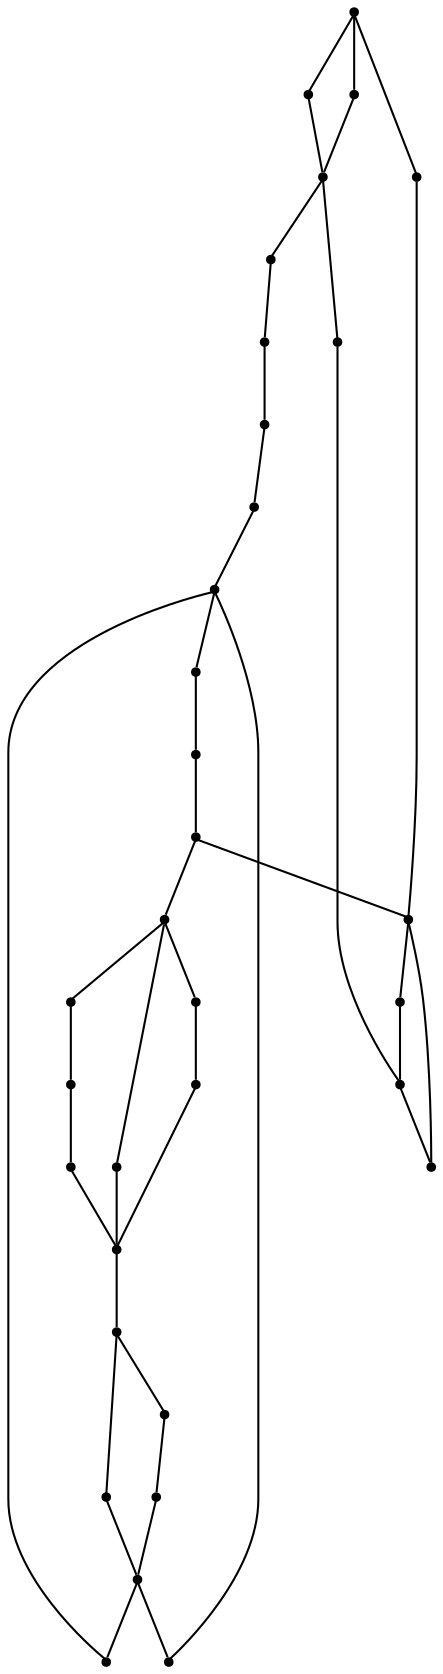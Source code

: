 graph {
  node [shape=point,comment="{\"directed\":false,\"doi\":\"10.1007/978-3-030-68766-3_34\",\"figure\":\"1 (2)\"}"]

  v0 [pos="528.9894714979416,822.6943160722604"]
  v1 [pos="404.28628913900104,295.12000053958707"]
  v2 [pos="624.9130924054662,410.2254692047625"]
  v3 [pos="624.9130924054662,448.59781111091286"]
  v4 [pos="624.9130924054662,486.9658290576533"]
  v5 [pos="557.7680155346748,506.14793040187215"]
  v6 [pos="605.7256371014212,678.8107514518726"]
  v7 [pos="557.7680155346748,717.1787693986132"]
  v8 [pos="605.7256371014212,640.4384095457224"]
  v9 [pos="576.9502247942596,774.729143040126"]
  v10 [pos="567.3570217466831,448.59781111091286"]
  v11 [pos="557.7680155346748,602.0703915989818"]
  v12 [pos="519.3962684503651,659.6245804987975"]
  v13 [pos="519.3962684503651,755.5470416959072"]
  v14 [pos="548.1748124870983,391.0424617366966"]
  v15 [pos="519.3962684503651,429.4116401578376"]
  v16 [pos="519.3962684503651,467.7796581045782"]
  v17 [pos="442.6580282747584,793.9150596426477"]
  v18 [pos="423.47266343994517,448.59781111091274"]
  v19 [pos="423.47266343994517,506.14793040187215"]
  v20 [pos="385.1030068248674,458.1865726280405"]
  v21 [pos="404.28628913900104,333.48917896072794"]
  v22 [pos="404.286289139001,371.8573240827452"]
  v23 [pos="365.9166325239233,410.2254692047625"]
  v24 [pos="385.1030068248674,525.3341013549473"]
  v25 [pos="375.5098037772909,745.9539562193696"]
  v26 [pos="337.141188422553,506.14793040187215"]
  v27 [pos="327.5480171691853,544.5159483486127"]
  v28 [pos="337.141188422553,678.8107514518726"]
  v29 [pos="327.5480171691853,429.4116401578376"]
  v30 [pos="327.54801716918536,621.256562552057"]
  v31 [pos="308.3626523343721,448.59781111091286"]
  v32 [pos="289.1804430747872,506.14793040187215"]

  v0 -- v1 [id="-1",pos="528.9894714979416,822.6943160722604 740.0178415694746,832.287401548798 749.6110446170511,688.4079383310857 749.6110446170511,561.3100795211146 749.6110446170511,434.21225250496275 740.0178415694746,323.9001630930467 404.28628913900104,295.12000053958707"]
  v32 -- v27 [id="-2",pos="289.1804430747872,506.14793040187215 327.5480171691853,544.5159483486127 327.5480171691853,544.5159483486127 327.5480171691853,544.5159483486127"]
  v31 -- v26 [id="-3",pos="308.3626523343721,448.59781111091286 337.141188422553,506.14793040187215 337.141188422553,506.14793040187215 337.141188422553,506.14793040187215"]
  v31 -- v32 [id="-4",pos="308.3626523343721,448.59781111091286 289.1804430747872,506.14793040187215 289.1804430747872,506.14793040187215 289.1804430747872,506.14793040187215"]
  v30 -- v28 [id="-5",pos="327.54801716918536,621.256562552057 337.141188422553,678.8107514518726 337.141188422553,678.8107514518726 337.141188422553,678.8107514518726"]
  v27 -- v30 [id="-6",pos="327.5480171691853,544.5159483486127 327.54801716918536,621.256562552057 327.54801716918536,621.256562552057 327.54801716918536,621.256562552057"]
  v27 -- v24 [id="-7",pos="327.5480171691853,544.5159483486127 385.1030068248674,525.3341013549473 385.1030068248674,525.3341013549473 385.1030068248674,525.3341013549473"]
  v29 -- v23 [id="-8",pos="327.5480171691853,429.4116401578376 365.9166325239233,410.2254692047625 365.9166325239233,410.2254692047625 365.9166325239233,410.2254692047625"]
  v28 -- v25 [id="-9",pos="337.141188422553,678.8107514518726 375.5098037772909,745.9539562193696 375.5098037772909,745.9539562193696 375.5098037772909,745.9539562193696"]
  v26 -- v27 [id="-10",pos="337.141188422553,506.14793040187215 327.5480171691853,544.5159483486127 327.5480171691853,544.5159483486127 327.5480171691853,544.5159483486127"]
  v23 -- v18 [id="-11",pos="365.9166325239233,410.2254692047625 423.47266343994517,448.59781111091274 423.47266343994517,448.59781111091274 423.47266343994517,448.59781111091274"]
  v25 -- v17 [id="-12",pos="375.5098037772909,745.9539562193696 442.6580282747584,793.9150596426477 442.6580282747584,793.9150596426477 442.6580282747584,793.9150596426477"]
  v24 -- v19 [id="-13",pos="385.1030068248674,525.3341013549473 423.47266343994517,506.14793040187215 423.47266343994517,506.14793040187215 423.47266343994517,506.14793040187215"]
  v20 -- v23 [id="-14",pos="385.1030068248674,458.1865726280405 365.9166325239233,410.2254692047625 365.9166325239233,410.2254692047625 365.9166325239233,410.2254692047625"]
  v22 -- v14 [id="-15",pos="404.286289139001,371.8573240827452 548.1748124870983,391.0424617366966 548.1748124870983,391.0424617366966 548.1748124870983,391.0424617366966"]
  v22 -- v23 [id="-16",pos="404.286289139001,371.8573240827452 365.9166325239233,410.2254692047625 365.9166325239233,410.2254692047625 365.9166325239233,410.2254692047625"]
  v21 -- v22 [id="-17",pos="404.28628913900104,333.48917896072794 404.286289139001,371.8573240827452 404.286289139001,371.8573240827452 404.286289139001,371.8573240827452"]
  v1 -- v21 [id="-18",pos="404.28628913900104,295.12000053958707 404.28628913900104,333.48917896072794 404.28628913900104,333.48917896072794 404.28628913900104,333.48917896072794"]
  v19 -- v20 [id="-19",pos="423.47266343994517,506.14793040187215 385.1030068248674,458.1865726280405 385.1030068248674,458.1865726280405 385.1030068248674,458.1865726280405"]
  v18 -- v19 [id="-20",pos="423.47266343994517,448.59781111091274 423.47266343994517,506.14793040187215 423.47266343994517,506.14793040187215 423.47266343994517,506.14793040187215"]
  v17 -- v0 [id="-21",pos="442.6580282747584,793.9150596426477 528.9894714979416,822.6943160722604 528.9894714979416,822.6943160722604 528.9894714979416,822.6943160722604"]
  v13 -- v0 [id="-22",pos="519.3962684503651,755.5470416959072 528.9894714979416,822.6943160722604 528.9894714979416,822.6943160722604 528.9894714979416,822.6943160722604"]
  v16 -- v5 [id="-23",pos="519.3962684503651,467.7796581045782 557.7680155346748,506.14793040187215 557.7680155346748,506.14793040187215 557.7680155346748,506.14793040187215"]
  v15 -- v16 [id="-24",pos="519.3962684503651,429.4116401578376 519.3962684503651,467.7796581045782 519.3962684503651,467.7796581045782 519.3962684503651,467.7796581045782"]
  v12 -- v7 [id="-25",pos="519.3962684503651,659.6245804987975 557.7680155346748,717.1787693986132 557.7680155346748,717.1787693986132 557.7680155346748,717.1787693986132"]
  v14 -- v10 [id="-26",pos="548.1748124870983,391.0424617366966 567.3570217466831,448.59781111091286 567.3570217466831,448.59781111091286 567.3570217466831,448.59781111091286"]
  v14 -- v15 [id="-27",pos="548.1748124870983,391.0424617366966 519.3962684503651,429.4116401578376 519.3962684503651,429.4116401578376 519.3962684503651,429.4116401578376"]
  v14 -- v2 [id="-28",pos="548.1748124870983,391.0424617366966 624.9130924054662,410.2254692047625 624.9130924054662,410.2254692047625 624.9130924054662,410.2254692047625"]
  v7 -- v9 [id="-29",pos="557.7680155346748,717.1787693986132 576.9502247942596,774.729143040126 576.9502247942596,774.729143040126 576.9502247942596,774.729143040126"]
  v7 -- v13 [id="-30",pos="557.7680155346748,717.1787693986132 519.3962684503651,755.5470416959072 519.3962684503651,755.5470416959072 519.3962684503651,755.5470416959072"]
  v11 -- v12 [id="-31",pos="557.7680155346748,602.0703915989818 519.3962684503651,659.6245804987975 519.3962684503651,659.6245804987975 519.3962684503651,659.6245804987975"]
  v11 -- v8 [id="-32",pos="557.7680155346748,602.0703915989818 605.7256371014212,640.4384095457224 605.7256371014212,640.4384095457224 605.7256371014212,640.4384095457224"]
  v5 -- v11 [id="-33",pos="557.7680155346748,506.14793040187215 557.7680155346748,602.0703915989818 557.7680155346748,602.0703915989818 557.7680155346748,602.0703915989818"]
  v10 -- v5 [id="-34",pos="567.3570217466831,448.59781111091286 557.7680155346748,506.14793040187215 557.7680155346748,506.14793040187215 557.7680155346748,506.14793040187215"]
  v9 -- v0 [id="-35",pos="576.9502247942596,774.729143040126 528.9894714979416,822.6943160722604 528.9894714979416,822.6943160722604 528.9894714979416,822.6943160722604"]
  v8 -- v6 [id="-36",pos="605.7256371014212,640.4384095457224 605.7256371014212,678.8107514518726 605.7256371014212,678.8107514518726 605.7256371014212,678.8107514518726"]
  v6 -- v7 [id="-37",pos="605.7256371014212,678.8107514518726 557.7680155346748,717.1787693986132 557.7680155346748,717.1787693986132 557.7680155346748,717.1787693986132"]
  v4 -- v5 [id="-38",pos="624.9130924054662,486.9658290576533 557.7680155346748,506.14793040187215 557.7680155346748,506.14793040187215 557.7680155346748,506.14793040187215"]
  v3 -- v4 [id="-39",pos="624.9130924054662,448.59781111091286 624.9130924054662,486.9658290576533 624.9130924054662,486.9658290576533 624.9130924054662,486.9658290576533"]
  v2 -- v3 [id="-40",pos="624.9130924054662,410.2254692047625 624.9130924054662,448.59781111091286 624.9130924054662,448.59781111091286 624.9130924054662,448.59781111091286"]
  v31 -- v29 [id="-41",pos="308.3626523343721,448.59781111091286 327.5480171691853,429.4116401578376 327.5480171691853,429.4116401578376 327.5480171691853,429.4116401578376"]
}
